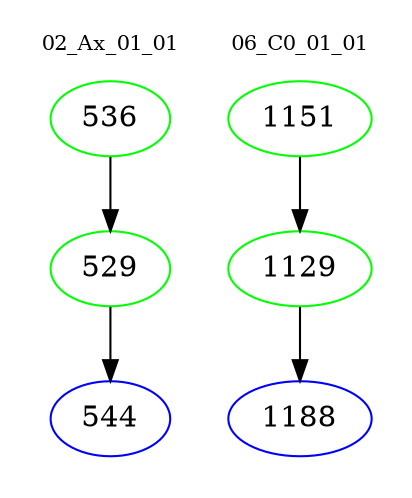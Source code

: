 digraph{
subgraph cluster_0 {
color = white
label = "02_Ax_01_01";
fontsize=10;
T0_536 [label="536", color="green"]
T0_536 -> T0_529 [color="black"]
T0_529 [label="529", color="green"]
T0_529 -> T0_544 [color="black"]
T0_544 [label="544", color="blue"]
}
subgraph cluster_1 {
color = white
label = "06_C0_01_01";
fontsize=10;
T1_1151 [label="1151", color="green"]
T1_1151 -> T1_1129 [color="black"]
T1_1129 [label="1129", color="green"]
T1_1129 -> T1_1188 [color="black"]
T1_1188 [label="1188", color="blue"]
}
}
